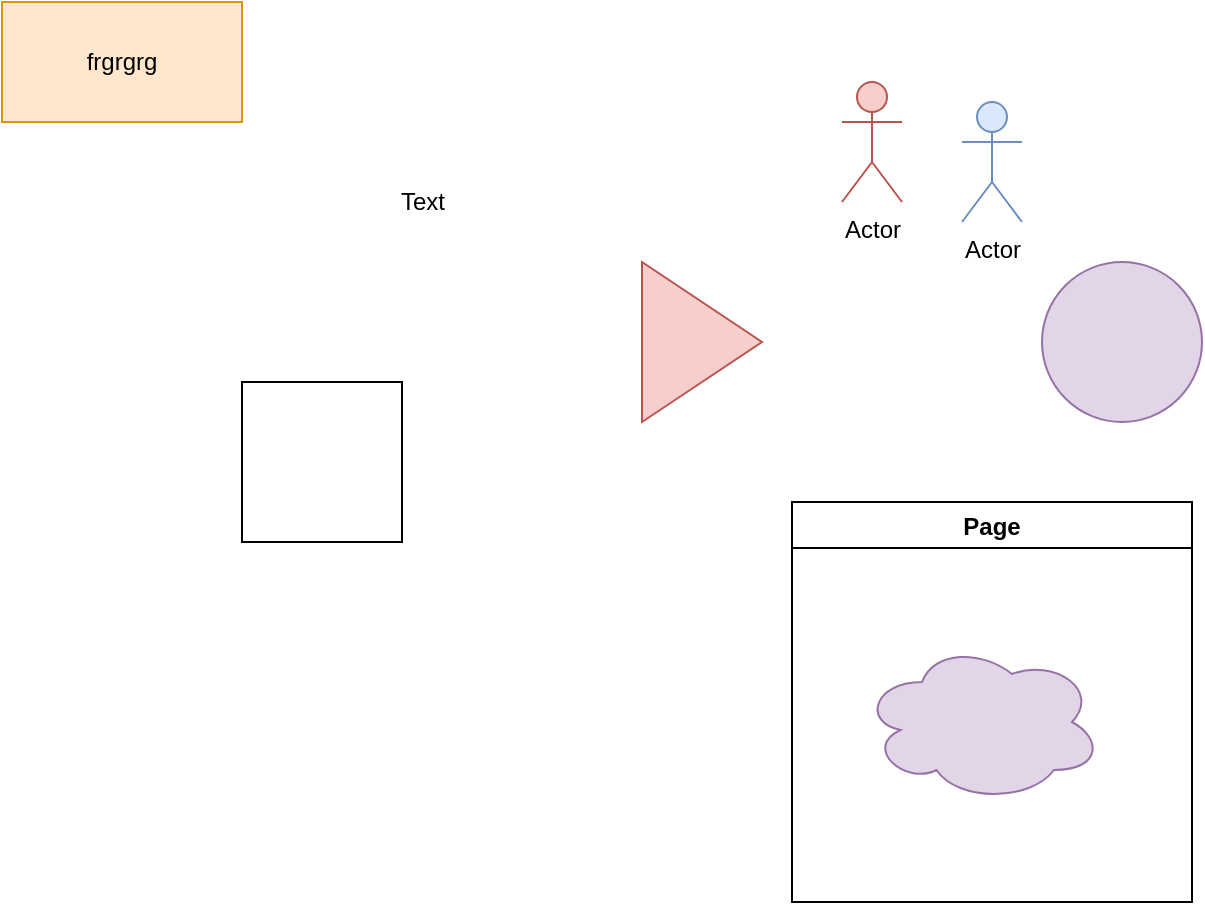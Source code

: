 <mxfile version="15.4.3" type="github">
  <diagram id="xE8j3Ur5t0lkxLYd9usm" name="Page-1">
    <mxGraphModel dx="1038" dy="579" grid="1" gridSize="10" guides="1" tooltips="1" connect="1" arrows="1" fold="1" page="1" pageScale="1" pageWidth="827" pageHeight="1169" math="0" shadow="0">
      <root>
        <mxCell id="0" />
        <mxCell id="1" parent="0" />
        <mxCell id="HC3bf_5bRKDgphqwsUaX-1" value="frgrgrg" style="rounded=0;whiteSpace=wrap;html=1;fillColor=#ffe6cc;strokeColor=#d79b00;" parent="1" vertex="1">
          <mxGeometry x="100" y="80" width="120" height="60" as="geometry" />
        </mxCell>
        <mxCell id="HC3bf_5bRKDgphqwsUaX-2" value="Text" style="text;html=1;align=center;verticalAlign=middle;resizable=0;points=[];autosize=1;strokeColor=none;fillColor=none;" parent="1" vertex="1">
          <mxGeometry x="290" y="170" width="40" height="20" as="geometry" />
        </mxCell>
        <mxCell id="HC3bf_5bRKDgphqwsUaX-3" value="" style="whiteSpace=wrap;html=1;aspect=fixed;" parent="1" vertex="1">
          <mxGeometry x="220" y="270" width="80" height="80" as="geometry" />
        </mxCell>
        <mxCell id="9UVzAcFn43fJghln-tcb-1" value="" style="ellipse;whiteSpace=wrap;html=1;aspect=fixed;fillColor=#e1d5e7;strokeColor=#9673a6;" parent="1" vertex="1">
          <mxGeometry x="620" y="210" width="80" height="80" as="geometry" />
        </mxCell>
        <mxCell id="rmx8beCOETPxzY9aOZnD-1" value="" style="triangle;whiteSpace=wrap;html=1;fillColor=#f8cecc;strokeColor=#b85450;" parent="1" vertex="1">
          <mxGeometry x="420" y="210" width="60" height="80" as="geometry" />
        </mxCell>
        <mxCell id="q7HrgEL-oG4Zr9gfSllB-1" value="Actor" style="shape=umlActor;verticalLabelPosition=bottom;verticalAlign=top;html=1;outlineConnect=0;fillColor=#f8cecc;strokeColor=#b85450;" parent="1" vertex="1">
          <mxGeometry x="520" y="120" width="30" height="60" as="geometry" />
        </mxCell>
        <mxCell id="rmx8beCOETPxzY9aOZnD-2" value="Page" style="swimlane;horizontal=0;rotation=90;" parent="1" vertex="1">
          <mxGeometry x="495" y="330" width="200" height="200" as="geometry" />
        </mxCell>
        <mxCell id="Onqo5x0hgtg9e19A83dq-1" value="" style="ellipse;shape=cloud;whiteSpace=wrap;html=1;fillColor=#e1d5e7;strokeColor=#9673a6;" parent="rmx8beCOETPxzY9aOZnD-2" vertex="1">
          <mxGeometry x="35" y="70" width="120" height="80" as="geometry" />
        </mxCell>
        <mxCell id="q7HrgEL-oG4Zr9gfSllB-2" value="Actor" style="shape=umlActor;verticalLabelPosition=bottom;verticalAlign=top;html=1;outlineConnect=0;fillColor=#dae8fc;strokeColor=#6c8ebf;" parent="1" vertex="1">
          <mxGeometry x="580" y="130" width="30" height="60" as="geometry" />
        </mxCell>
      </root>
    </mxGraphModel>
  </diagram>
</mxfile>
